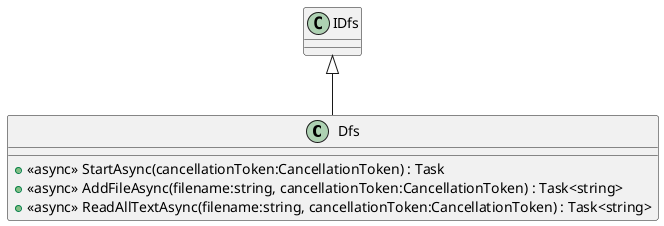 @startuml
class Dfs {
    + <<async>> StartAsync(cancellationToken:CancellationToken) : Task
    + <<async>> AddFileAsync(filename:string, cancellationToken:CancellationToken) : Task<string>
    + <<async>> ReadAllTextAsync(filename:string, cancellationToken:CancellationToken) : Task<string>
}
IDfs <|-- Dfs
@enduml
